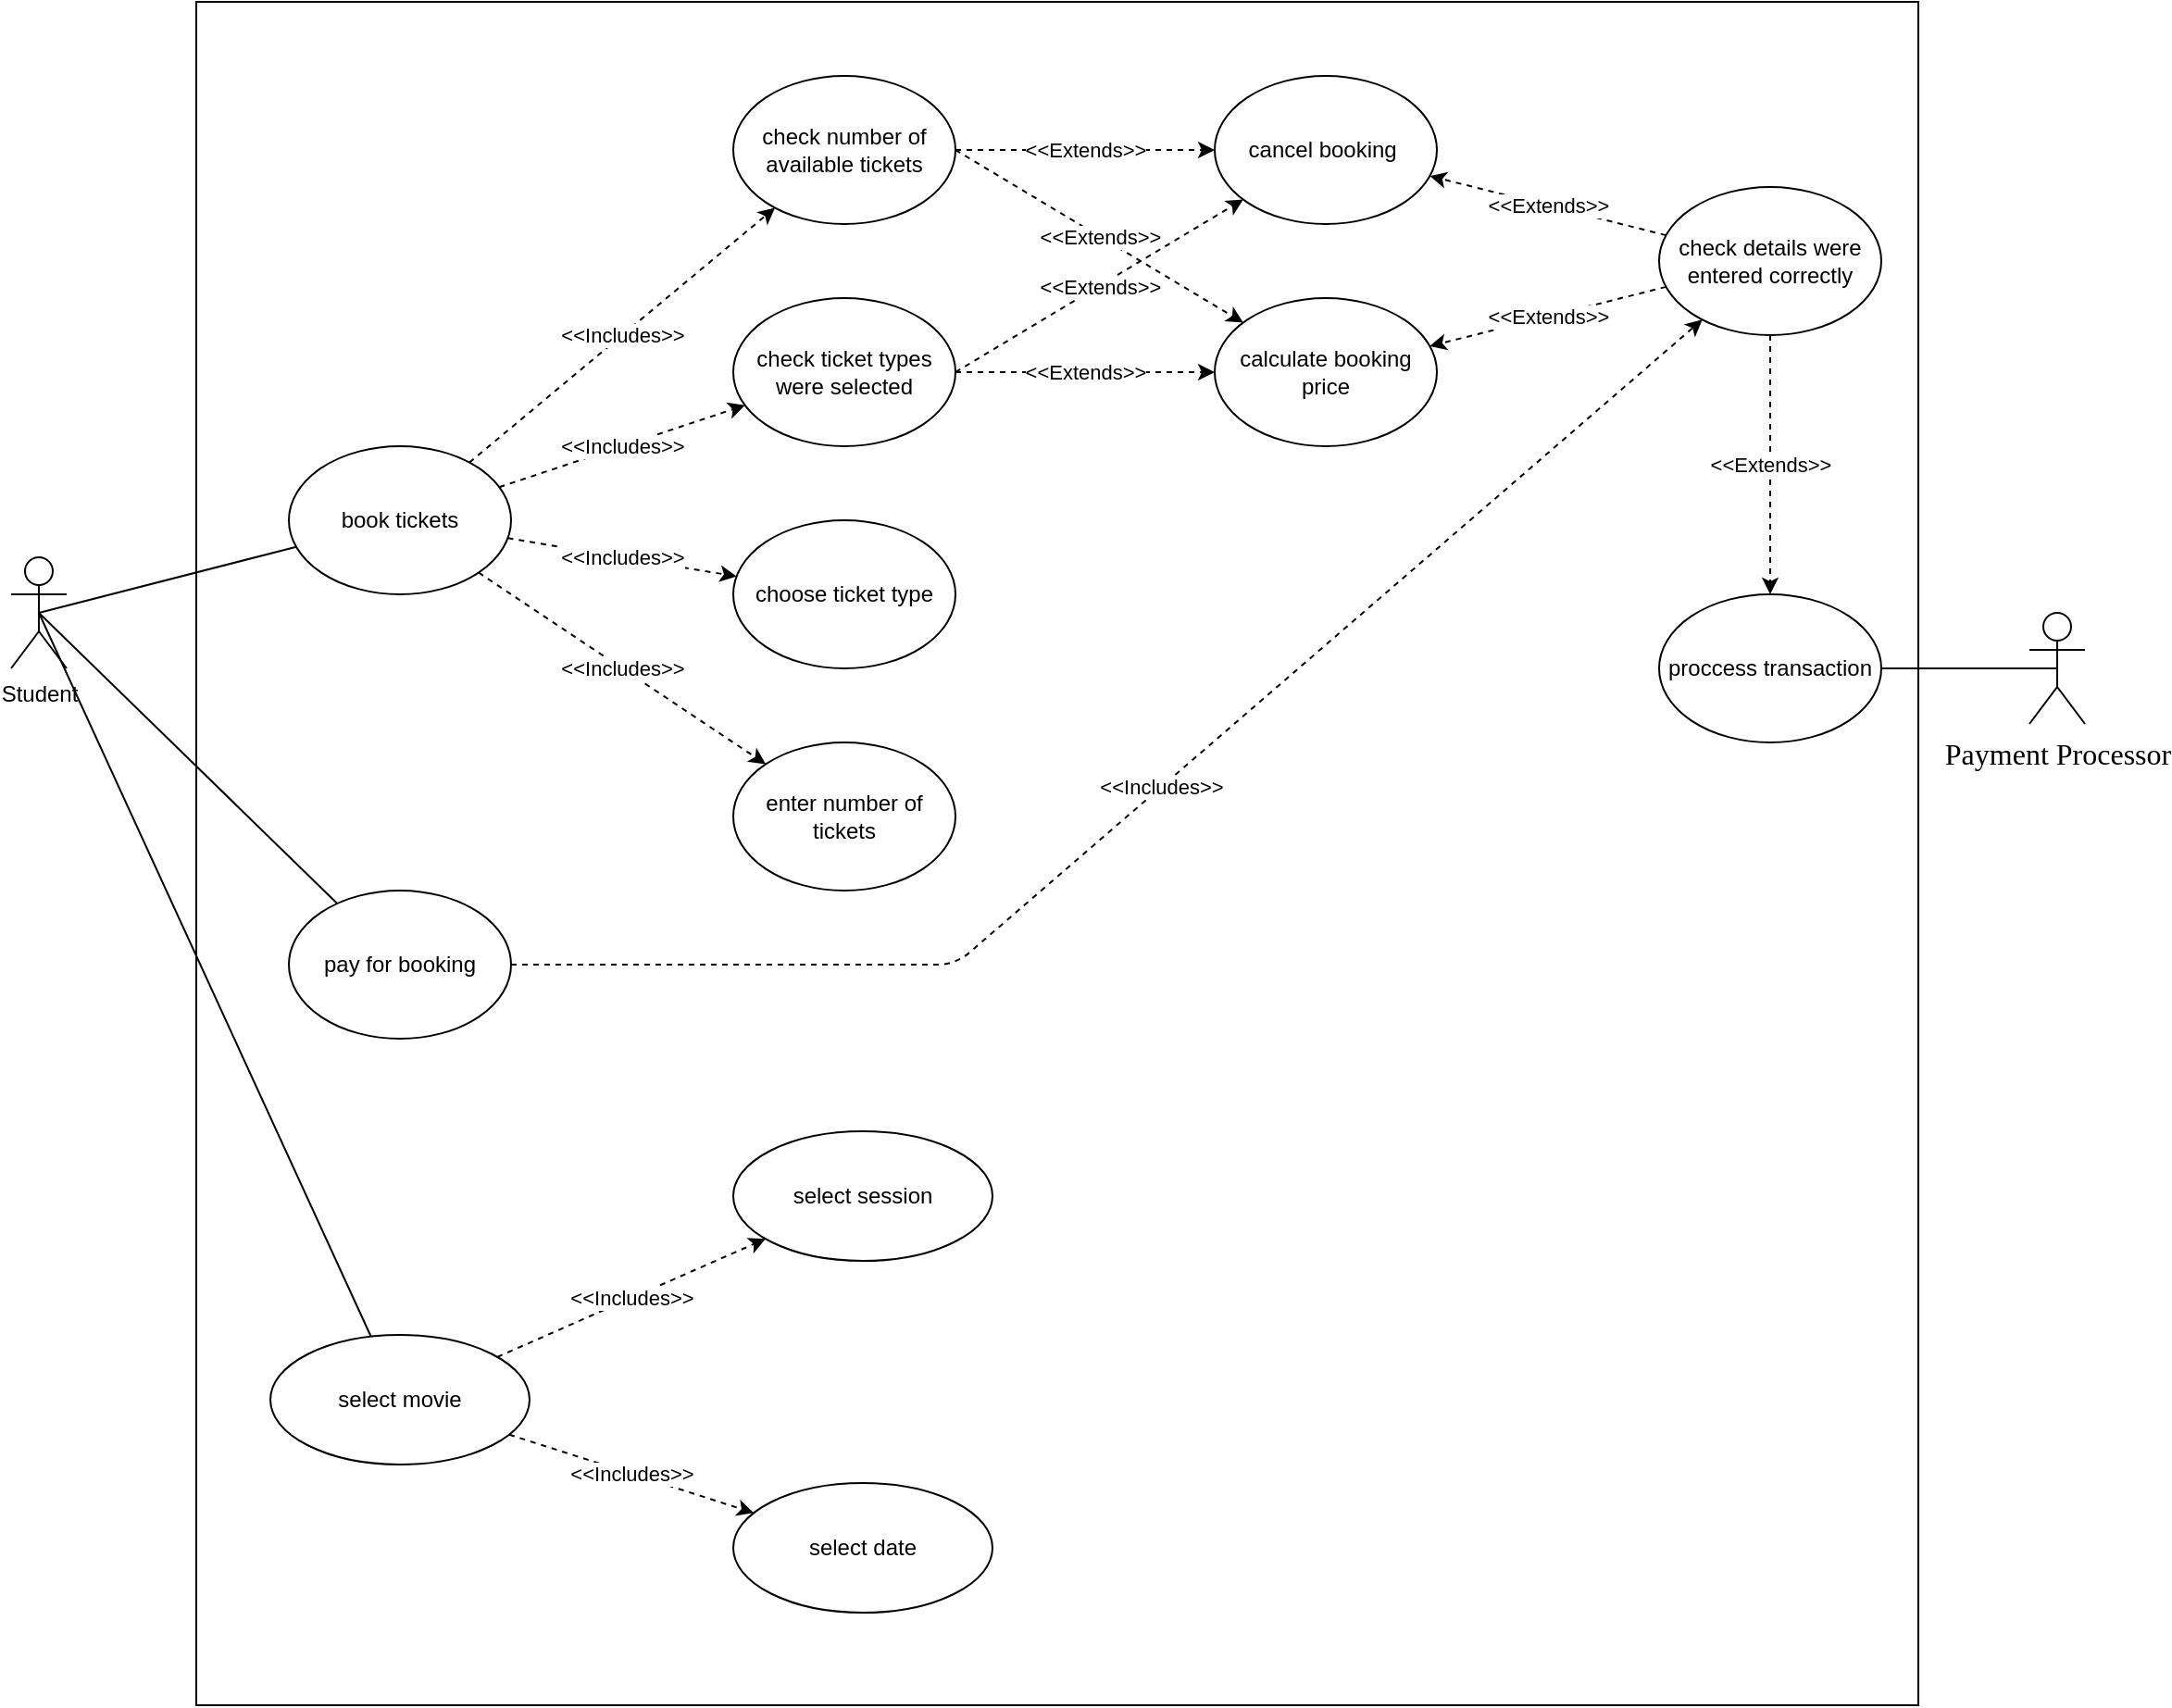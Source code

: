 <mxfile version="14.5.1" type="device"><diagram id="zukxFG2j3vgD8r6rB_e1" name="Page-1"><mxGraphModel dx="2500" dy="2129" grid="1" gridSize="10" guides="1" tooltips="1" connect="1" arrows="1" fold="1" page="1" pageScale="1" pageWidth="827" pageHeight="1169" math="0" shadow="0"><root><mxCell id="0"/><mxCell id="1" parent="0"/><mxCell id="N9k9XyQAS77NHIwKS4VS-1" value="" style="rounded=0;whiteSpace=wrap;html=1;" parent="1" vertex="1"><mxGeometry x="-410" y="-800" width="930" height="920" as="geometry"/></mxCell><mxCell id="EP2vasuRZCNbcVYK5ilo-1" value="Student&lt;br&gt;" style="shape=umlActor;verticalLabelPosition=bottom;verticalAlign=top;html=1;outlineConnect=0;" parent="1" vertex="1"><mxGeometry x="-510" y="-500" width="30" height="60" as="geometry"/></mxCell><mxCell id="EP2vasuRZCNbcVYK5ilo-2" value="&lt;font face=&quot;Times New Roman, serif&quot;&gt;&lt;span style=&quot;font-size: 16px&quot;&gt;Payment Processor&lt;/span&gt;&lt;/font&gt;" style="shape=umlActor;verticalLabelPosition=bottom;verticalAlign=top;html=1;outlineConnect=0;" parent="1" vertex="1"><mxGeometry x="580" y="-470" width="30" height="60" as="geometry"/></mxCell><mxCell id="EP2vasuRZCNbcVYK5ilo-12" value="select movie" style="ellipse;whiteSpace=wrap;html=1;" parent="1" vertex="1"><mxGeometry x="-370" y="-80" width="140" height="70" as="geometry"/></mxCell><mxCell id="EP2vasuRZCNbcVYK5ilo-17" value="select date" style="ellipse;whiteSpace=wrap;html=1;" parent="1" vertex="1"><mxGeometry x="-120" width="140" height="70" as="geometry"/></mxCell><mxCell id="EP2vasuRZCNbcVYK5ilo-18" value="select session" style="ellipse;whiteSpace=wrap;html=1;" parent="1" vertex="1"><mxGeometry x="-120" y="-190" width="140" height="70" as="geometry"/></mxCell><mxCell id="EP2vasuRZCNbcVYK5ilo-25" value="" style="endArrow=classic;html=1;dashed=1;" parent="1" source="EP2vasuRZCNbcVYK5ilo-12" target="EP2vasuRZCNbcVYK5ilo-18" edge="1"><mxGeometry relative="1" as="geometry"><mxPoint x="260" y="570" as="sourcePoint"/><mxPoint x="310" y="430" as="targetPoint"/></mxGeometry></mxCell><mxCell id="EP2vasuRZCNbcVYK5ilo-26" value="&amp;lt;&amp;lt;Includes&amp;gt;&amp;gt;" style="edgeLabel;resizable=0;html=1;align=center;verticalAlign=middle;" parent="EP2vasuRZCNbcVYK5ilo-25" connectable="0" vertex="1"><mxGeometry relative="1" as="geometry"/></mxCell><mxCell id="EP2vasuRZCNbcVYK5ilo-29" value="" style="endArrow=classic;html=1;dashed=1;" parent="1" source="EP2vasuRZCNbcVYK5ilo-12" target="EP2vasuRZCNbcVYK5ilo-17" edge="1"><mxGeometry relative="1" as="geometry"><mxPoint x="130" y="539.5" as="sourcePoint"/><mxPoint x="310" y="539.5" as="targetPoint"/></mxGeometry></mxCell><mxCell id="EP2vasuRZCNbcVYK5ilo-30" value="&amp;lt;&amp;lt;Includes&amp;gt;&amp;gt;" style="edgeLabel;resizable=0;html=1;align=center;verticalAlign=middle;" parent="EP2vasuRZCNbcVYK5ilo-29" connectable="0" vertex="1"><mxGeometry relative="1" as="geometry"/></mxCell><mxCell id="EP2vasuRZCNbcVYK5ilo-43" value="" style="endArrow=none;html=1;exitX=0.5;exitY=0.5;exitDx=0;exitDy=0;exitPerimeter=0;" parent="1" source="EP2vasuRZCNbcVYK5ilo-1" target="EP2vasuRZCNbcVYK5ilo-52" edge="1"><mxGeometry width="50" height="50" relative="1" as="geometry"><mxPoint x="130" y="70" as="sourcePoint"/><mxPoint x="180" as="targetPoint"/></mxGeometry></mxCell><mxCell id="EP2vasuRZCNbcVYK5ilo-44" value="enter number of tickets" style="ellipse;whiteSpace=wrap;html=1;" parent="1" vertex="1"><mxGeometry x="-120" y="-400" width="120" height="80" as="geometry"/></mxCell><mxCell id="EP2vasuRZCNbcVYK5ilo-46" value="" style="endArrow=classic;html=1;dashed=1;" parent="1" source="EP2vasuRZCNbcVYK5ilo-52" target="EP2vasuRZCNbcVYK5ilo-48" edge="1"><mxGeometry relative="1" as="geometry"><mxPoint x="240" y="-590" as="sourcePoint"/><mxPoint x="280" y="-630" as="targetPoint"/></mxGeometry></mxCell><mxCell id="EP2vasuRZCNbcVYK5ilo-47" value="&amp;lt;&amp;lt;Includes&amp;gt;&amp;gt;" style="edgeLabel;resizable=0;html=1;align=center;verticalAlign=middle;" parent="EP2vasuRZCNbcVYK5ilo-46" connectable="0" vertex="1"><mxGeometry relative="1" as="geometry"/></mxCell><mxCell id="EP2vasuRZCNbcVYK5ilo-48" value="choose ticket type" style="ellipse;whiteSpace=wrap;html=1;" parent="1" vertex="1"><mxGeometry x="-120" y="-520" width="120" height="80" as="geometry"/></mxCell><mxCell id="EP2vasuRZCNbcVYK5ilo-49" value="" style="endArrow=classic;html=1;dashed=1;" parent="1" source="EP2vasuRZCNbcVYK5ilo-52" target="EP2vasuRZCNbcVYK5ilo-51" edge="1"><mxGeometry relative="1" as="geometry"><mxPoint x="400" y="-580" as="sourcePoint"/><mxPoint x="-262" y="-710" as="targetPoint"/></mxGeometry></mxCell><mxCell id="EP2vasuRZCNbcVYK5ilo-50" value="&amp;lt;&amp;lt;Includes&amp;gt;&amp;gt;" style="edgeLabel;resizable=0;html=1;align=center;verticalAlign=middle;" parent="EP2vasuRZCNbcVYK5ilo-49" connectable="0" vertex="1"><mxGeometry relative="1" as="geometry"/></mxCell><mxCell id="EP2vasuRZCNbcVYK5ilo-51" value="check number of available tickets" style="ellipse;whiteSpace=wrap;html=1;" parent="1" vertex="1"><mxGeometry x="-120" y="-760" width="120" height="80" as="geometry"/></mxCell><mxCell id="EP2vasuRZCNbcVYK5ilo-52" value="book tickets" style="ellipse;whiteSpace=wrap;html=1;" parent="1" vertex="1"><mxGeometry x="-360" y="-560" width="120" height="80" as="geometry"/></mxCell><mxCell id="EP2vasuRZCNbcVYK5ilo-55" value="" style="endArrow=classic;html=1;dashed=1;" parent="1" source="EP2vasuRZCNbcVYK5ilo-52" target="EP2vasuRZCNbcVYK5ilo-57" edge="1"><mxGeometry relative="1" as="geometry"><mxPoint x="260" y="-520" as="sourcePoint"/><mxPoint x="540" y="-590" as="targetPoint"/></mxGeometry></mxCell><mxCell id="EP2vasuRZCNbcVYK5ilo-56" value="&amp;lt;&amp;lt;Includes&amp;gt;&amp;gt;" style="edgeLabel;resizable=0;html=1;align=center;verticalAlign=middle;" parent="EP2vasuRZCNbcVYK5ilo-55" connectable="0" vertex="1"><mxGeometry relative="1" as="geometry"/></mxCell><mxCell id="EP2vasuRZCNbcVYK5ilo-57" value="check ticket types were selected" style="ellipse;whiteSpace=wrap;html=1;" parent="1" vertex="1"><mxGeometry x="-120" y="-640" width="120" height="80" as="geometry"/></mxCell><mxCell id="EP2vasuRZCNbcVYK5ilo-60" value="calculate booking price" style="ellipse;whiteSpace=wrap;html=1;" parent="1" vertex="1"><mxGeometry x="140" y="-640" width="120" height="80" as="geometry"/></mxCell><mxCell id="EP2vasuRZCNbcVYK5ilo-62" value="" style="endArrow=classic;html=1;dashed=1;exitX=1;exitY=0.5;exitDx=0;exitDy=0;" parent="1" source="EP2vasuRZCNbcVYK5ilo-51" target="EP2vasuRZCNbcVYK5ilo-60" edge="1"><mxGeometry relative="1" as="geometry"><mxPoint x="290" y="-700" as="sourcePoint"/><mxPoint x="470" y="-780" as="targetPoint"/></mxGeometry></mxCell><mxCell id="EP2vasuRZCNbcVYK5ilo-63" value="&amp;lt;&amp;lt;Extends&amp;gt;&amp;gt;" style="edgeLabel;resizable=0;html=1;align=center;verticalAlign=middle;" parent="EP2vasuRZCNbcVYK5ilo-62" connectable="0" vertex="1"><mxGeometry relative="1" as="geometry"/></mxCell><mxCell id="EP2vasuRZCNbcVYK5ilo-64" value="" style="endArrow=classic;html=1;dashed=1;exitX=1;exitY=0.5;exitDx=0;exitDy=0;" parent="1" source="EP2vasuRZCNbcVYK5ilo-57" target="EP2vasuRZCNbcVYK5ilo-60" edge="1"><mxGeometry relative="1" as="geometry"><mxPoint x="440" y="-680" as="sourcePoint"/><mxPoint x="520" y="-770" as="targetPoint"/></mxGeometry></mxCell><mxCell id="EP2vasuRZCNbcVYK5ilo-65" value="&amp;lt;&amp;lt;Extends&amp;gt;&amp;gt;" style="edgeLabel;resizable=0;html=1;align=center;verticalAlign=middle;" parent="EP2vasuRZCNbcVYK5ilo-64" connectable="0" vertex="1"><mxGeometry relative="1" as="geometry"/></mxCell><mxCell id="EP2vasuRZCNbcVYK5ilo-78" value="" style="endArrow=none;html=1;exitX=0.5;exitY=0.5;exitDx=0;exitDy=0;exitPerimeter=0;" parent="1" source="EP2vasuRZCNbcVYK5ilo-1" target="EP2vasuRZCNbcVYK5ilo-12" edge="1"><mxGeometry width="50" height="50" relative="1" as="geometry"><mxPoint x="110" y="140" as="sourcePoint"/><mxPoint x="160" y="90" as="targetPoint"/></mxGeometry></mxCell><mxCell id="EP2vasuRZCNbcVYK5ilo-80" value="" style="endArrow=none;html=1;exitX=0.5;exitY=0.5;exitDx=0;exitDy=0;exitPerimeter=0;" parent="1" source="EP2vasuRZCNbcVYK5ilo-1" target="EP2vasuRZCNbcVYK5ilo-82" edge="1"><mxGeometry width="50" height="50" relative="1" as="geometry"><mxPoint x="30" y="90" as="sourcePoint"/><mxPoint x="150" y="110" as="targetPoint"/></mxGeometry></mxCell><mxCell id="EP2vasuRZCNbcVYK5ilo-82" value="pay for booking" style="ellipse;whiteSpace=wrap;html=1;" parent="1" vertex="1"><mxGeometry x="-360" y="-320" width="120" height="80" as="geometry"/></mxCell><mxCell id="EP2vasuRZCNbcVYK5ilo-86" value="cancel booking&amp;nbsp;" style="ellipse;whiteSpace=wrap;html=1;" parent="1" vertex="1"><mxGeometry x="140" y="-760" width="120" height="80" as="geometry"/></mxCell><mxCell id="EP2vasuRZCNbcVYK5ilo-87" value="" style="endArrow=classic;html=1;dashed=1;exitX=1;exitY=0.5;exitDx=0;exitDy=0;" parent="1" source="EP2vasuRZCNbcVYK5ilo-51" target="EP2vasuRZCNbcVYK5ilo-86" edge="1"><mxGeometry relative="1" as="geometry"><mxPoint x="600" y="-600" as="sourcePoint"/><mxPoint x="720" y="-600" as="targetPoint"/></mxGeometry></mxCell><mxCell id="EP2vasuRZCNbcVYK5ilo-88" value="&amp;lt;&amp;lt;Extends&amp;gt;&amp;gt;" style="edgeLabel;resizable=0;html=1;align=center;verticalAlign=middle;" parent="EP2vasuRZCNbcVYK5ilo-87" connectable="0" vertex="1"><mxGeometry relative="1" as="geometry"/></mxCell><mxCell id="EP2vasuRZCNbcVYK5ilo-89" value="" style="endArrow=classic;html=1;dashed=1;exitX=1;exitY=0.5;exitDx=0;exitDy=0;" parent="1" source="EP2vasuRZCNbcVYK5ilo-57" target="EP2vasuRZCNbcVYK5ilo-86" edge="1"><mxGeometry relative="1" as="geometry"><mxPoint x="600" y="-520" as="sourcePoint"/><mxPoint x="720" y="-600" as="targetPoint"/></mxGeometry></mxCell><mxCell id="EP2vasuRZCNbcVYK5ilo-90" value="&amp;lt;&amp;lt;Extends&amp;gt;&amp;gt;" style="edgeLabel;resizable=0;html=1;align=center;verticalAlign=middle;" parent="EP2vasuRZCNbcVYK5ilo-89" connectable="0" vertex="1"><mxGeometry relative="1" as="geometry"/></mxCell><mxCell id="EP2vasuRZCNbcVYK5ilo-97" value="" style="endArrow=classic;html=1;dashed=1;" parent="1" source="EP2vasuRZCNbcVYK5ilo-52" target="EP2vasuRZCNbcVYK5ilo-44" edge="1"><mxGeometry relative="1" as="geometry"><mxPoint x="-230" y="-410" as="sourcePoint"/><mxPoint x="470" y="-370" as="targetPoint"/></mxGeometry></mxCell><mxCell id="EP2vasuRZCNbcVYK5ilo-98" value="&amp;lt;&amp;lt;Includes&amp;gt;&amp;gt;" style="edgeLabel;resizable=0;html=1;align=center;verticalAlign=middle;" parent="EP2vasuRZCNbcVYK5ilo-97" connectable="0" vertex="1"><mxGeometry relative="1" as="geometry"/></mxCell><mxCell id="EP2vasuRZCNbcVYK5ilo-99" value="" style="endArrow=classic;html=1;dashed=1;" parent="1" source="EP2vasuRZCNbcVYK5ilo-82" target="EP2vasuRZCNbcVYK5ilo-101" edge="1"><mxGeometry relative="1" as="geometry"><mxPoint x="290" y="10" as="sourcePoint"/><mxPoint x="450" y="90" as="targetPoint"/><Array as="points"><mxPoint y="-280"/></Array></mxGeometry></mxCell><mxCell id="EP2vasuRZCNbcVYK5ilo-100" value="&amp;lt;&amp;lt;Includes&amp;gt;&amp;gt;" style="edgeLabel;resizable=0;html=1;align=center;verticalAlign=middle;" parent="EP2vasuRZCNbcVYK5ilo-99" connectable="0" vertex="1"><mxGeometry relative="1" as="geometry"/></mxCell><mxCell id="EP2vasuRZCNbcVYK5ilo-101" value="check details were entered correctly" style="ellipse;whiteSpace=wrap;html=1;" parent="1" vertex="1"><mxGeometry x="380" y="-700" width="120" height="80" as="geometry"/></mxCell><mxCell id="EP2vasuRZCNbcVYK5ilo-102" value="proccess transaction" style="ellipse;whiteSpace=wrap;html=1;" parent="1" vertex="1"><mxGeometry x="380" y="-480" width="120" height="80" as="geometry"/></mxCell><mxCell id="EP2vasuRZCNbcVYK5ilo-104" value="" style="endArrow=classic;html=1;dashed=1;" parent="1" source="EP2vasuRZCNbcVYK5ilo-101" edge="1"><mxGeometry relative="1" as="geometry"><mxPoint x="80" y="100" as="sourcePoint"/><mxPoint x="440" y="-480" as="targetPoint"/></mxGeometry></mxCell><mxCell id="EP2vasuRZCNbcVYK5ilo-105" value="&amp;lt;&amp;lt;Extends&amp;gt;&amp;gt;" style="edgeLabel;resizable=0;html=1;align=center;verticalAlign=middle;" parent="EP2vasuRZCNbcVYK5ilo-104" connectable="0" vertex="1"><mxGeometry relative="1" as="geometry"/></mxCell><mxCell id="EP2vasuRZCNbcVYK5ilo-110" value="" style="endArrow=classic;html=1;dashed=1;" parent="1" source="EP2vasuRZCNbcVYK5ilo-101" target="EP2vasuRZCNbcVYK5ilo-86" edge="1"><mxGeometry relative="1" as="geometry"><mxPoint x="390" as="sourcePoint"/><mxPoint x="400.521" y="-145.161" as="targetPoint"/></mxGeometry></mxCell><mxCell id="EP2vasuRZCNbcVYK5ilo-111" value="&amp;lt;&amp;lt;Extends&amp;gt;&amp;gt;" style="edgeLabel;resizable=0;html=1;align=center;verticalAlign=middle;" parent="EP2vasuRZCNbcVYK5ilo-110" connectable="0" vertex="1"><mxGeometry relative="1" as="geometry"/></mxCell><mxCell id="EP2vasuRZCNbcVYK5ilo-113" value="" style="endArrow=classic;html=1;dashed=1;" parent="1" source="EP2vasuRZCNbcVYK5ilo-101" target="EP2vasuRZCNbcVYK5ilo-60" edge="1"><mxGeometry relative="1" as="geometry"><mxPoint x="330" y="-40" as="sourcePoint"/><mxPoint x="657.96" y="-386.18" as="targetPoint"/></mxGeometry></mxCell><mxCell id="EP2vasuRZCNbcVYK5ilo-114" value="&amp;lt;&amp;lt;Extends&amp;gt;&amp;gt;" style="edgeLabel;resizable=0;html=1;align=center;verticalAlign=middle;" parent="EP2vasuRZCNbcVYK5ilo-113" connectable="0" vertex="1"><mxGeometry relative="1" as="geometry"/></mxCell><mxCell id="EP2vasuRZCNbcVYK5ilo-117" value="" style="endArrow=none;html=1;exitX=0.5;exitY=0.5;exitDx=0;exitDy=0;exitPerimeter=0;" parent="1" source="EP2vasuRZCNbcVYK5ilo-2" target="EP2vasuRZCNbcVYK5ilo-102" edge="1"><mxGeometry width="50" height="50" relative="1" as="geometry"><mxPoint x="450" y="50" as="sourcePoint"/><mxPoint x="500" as="targetPoint"/></mxGeometry></mxCell></root></mxGraphModel></diagram></mxfile>
